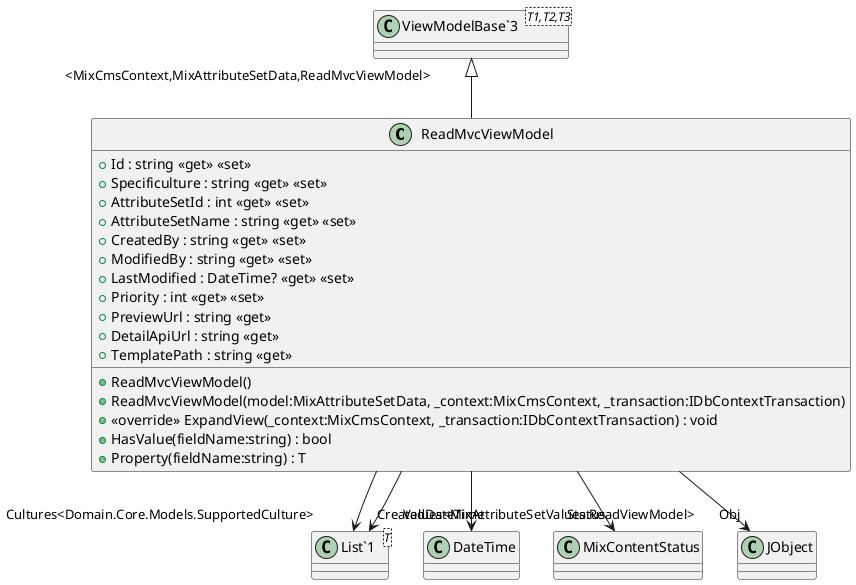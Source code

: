 @startuml
class ReadMvcViewModel {
    + Id : string <<get>> <<set>>
    + Specificulture : string <<get>> <<set>>
    + AttributeSetId : int <<get>> <<set>>
    + AttributeSetName : string <<get>> <<set>>
    + CreatedBy : string <<get>> <<set>>
    + ModifiedBy : string <<get>> <<set>>
    + LastModified : DateTime? <<get>> <<set>>
    + Priority : int <<get>> <<set>>
    + PreviewUrl : string <<get>>
    + DetailApiUrl : string <<get>>
    + TemplatePath : string <<get>>
    + ReadMvcViewModel()
    + ReadMvcViewModel(model:MixAttributeSetData, _context:MixCmsContext, _transaction:IDbContextTransaction)
    + <<override>> ExpandView(_context:MixCmsContext, _transaction:IDbContextTransaction) : void
    + HasValue(fieldName:string) : bool
    + Property(fieldName:string) : T
}
class "ViewModelBase`3"<T1,T2,T3> {
}
class "List`1"<T> {
}
"ViewModelBase`3" "<MixCmsContext,MixAttributeSetData,ReadMvcViewModel>" <|-- ReadMvcViewModel
ReadMvcViewModel --> "Cultures<Domain.Core.Models.SupportedCulture>" "List`1"
ReadMvcViewModel --> "CreatedDateTime" DateTime
ReadMvcViewModel --> "Status" MixContentStatus
ReadMvcViewModel --> "Values<MixAttributeSetValues.ReadViewModel>" "List`1"
ReadMvcViewModel --> "Obj" JObject
@enduml
